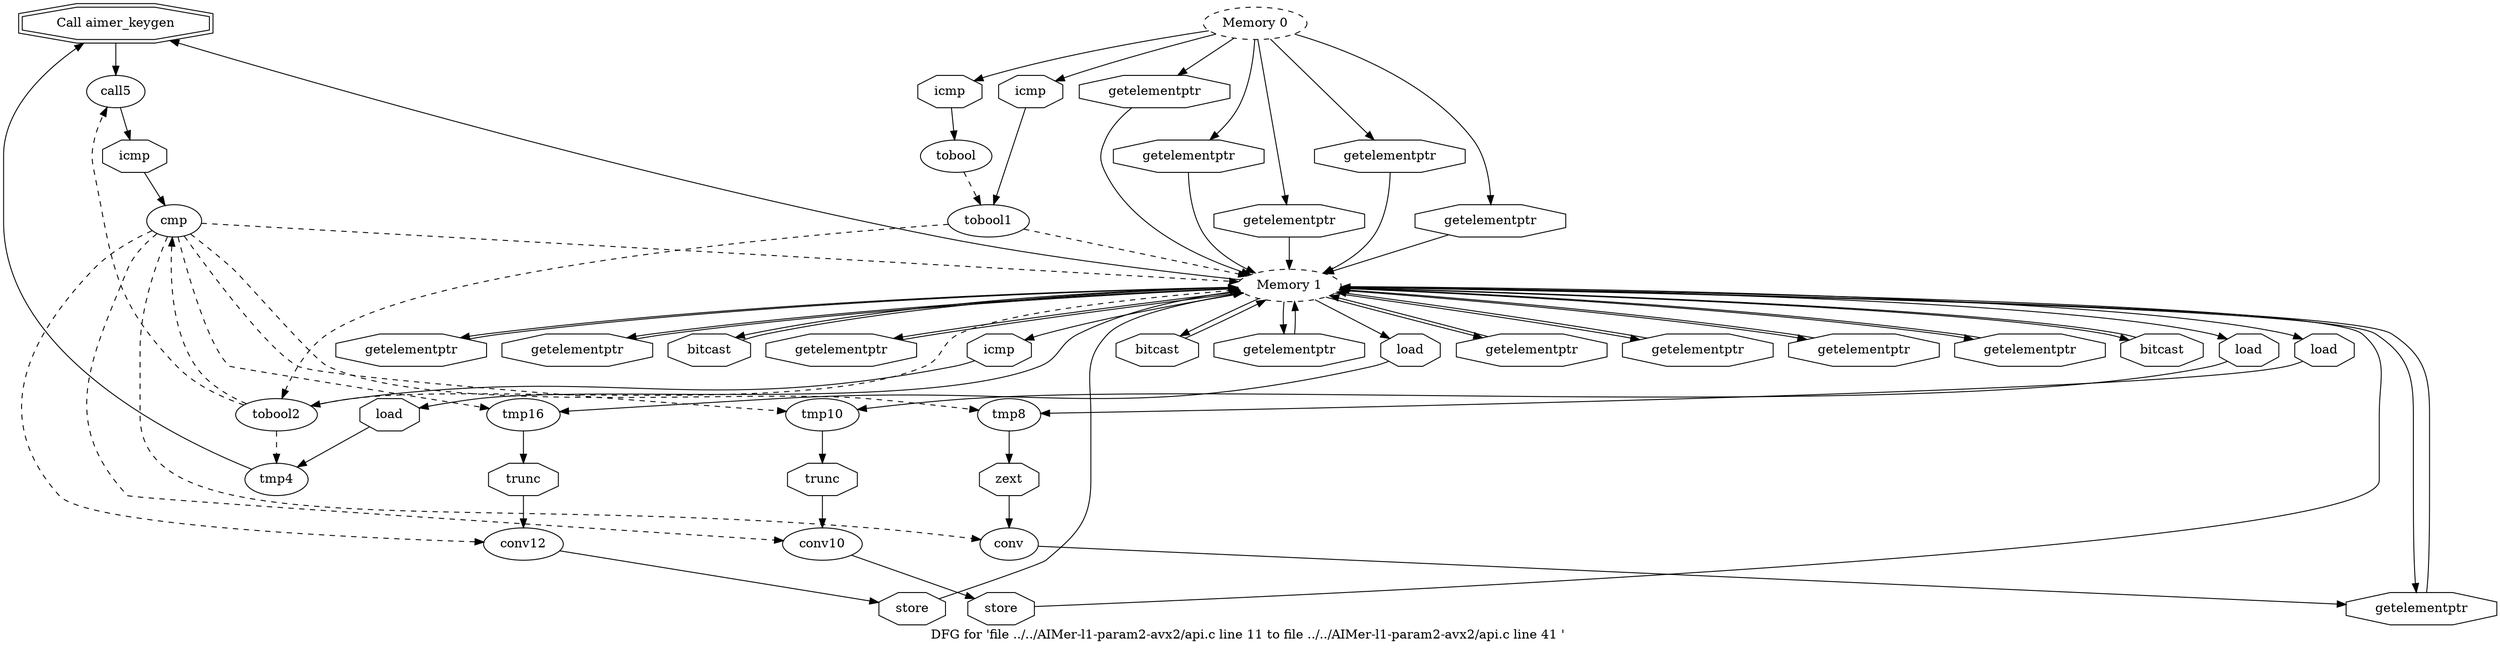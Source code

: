 digraph "DFG for 'file ../../AIMer-l1-param2-avx2/api.c line 11 to file ../../AIMer-l1-param2-avx2/api.c line 41 '  "{
label="DFG for 'file ../../AIMer-l1-param2-avx2/api.c line 11 to file ../../AIMer-l1-param2-avx2/api.c line 41 ' ";
node_442[shape=doubleoctagon,style=solid,label="Call aimer_keygen"]
node_441[shape=ellipse,style=solid,label="call5"]
"node_442"->"node_441"
node_449[shape=octagon,style=solid,label="icmp"]
"node_441"->"node_449"
node_440[shape=octagon,style=solid,label="load"]
node_439[shape=ellipse,style=solid,label="tmp4"]
"node_440"->"node_439"
"node_439"->"node_442"
node_438[shape=octagon,style=solid,label="getelementptr"]
node_459[shape=ellipse,style=dashed,label="Memory 1"]
"node_438"->"node_459"
node_437[shape=octagon,style=solid,label="icmp"]
node_436[shape=ellipse,style=solid,label="tobool2"]
"node_437"->"node_436"
"node_436"->"node_441" [style=dashed]
"node_436"->"node_439" [style=dashed]
"node_436"->"node_459" [style=dashed]
node_448[shape=ellipse,style=solid,label="cmp"]
"node_436"->"node_448" [style=dashed]
node_456[shape=octagon,style=solid,label="getelementptr"]
"node_456"->"node_459"
node_457[shape=ellipse,style=solid,label="tmp10"]
node_461[shape=octagon,style=solid,label="trunc"]
"node_457"->"node_461"
node_458[shape=octagon,style=solid,label="load"]
"node_458"->"node_457"
"node_459"->"node_442"
"node_459"->"node_440"
"node_459"->"node_438"
"node_459"->"node_437"
"node_459"->"node_456"
"node_459"->"node_458"
node_465[shape=octagon,style=solid,label="getelementptr"]
"node_459"->"node_465"
node_466[shape=octagon,style=solid,label="bitcast"]
"node_459"->"node_466"
node_467[shape=octagon,style=solid,label="getelementptr"]
"node_459"->"node_467"
node_469[shape=octagon,style=solid,label="load"]
"node_459"->"node_469"
node_475[shape=octagon,style=solid,label="getelementptr"]
"node_459"->"node_475"
node_476[shape=octagon,style=solid,label="bitcast"]
"node_459"->"node_476"
node_478[shape=octagon,style=solid,label="getelementptr"]
"node_459"->"node_478"
node_479[shape=octagon,style=solid,label="getelementptr"]
"node_459"->"node_479"
node_480[shape=octagon,style=solid,label="bitcast"]
"node_459"->"node_480"
node_450[shape=octagon,style=solid,label="getelementptr"]
"node_459"->"node_450"
node_451[shape=octagon,style=solid,label="getelementptr"]
"node_459"->"node_451"
node_453[shape=octagon,style=solid,label="load"]
"node_459"->"node_453"
node_460[shape=ellipse,style=solid,label="conv10"]
node_463[shape=octagon,style=solid,label="store"]
"node_460"->"node_463"
"node_461"->"node_460"
node_462[shape=octagon,style=solid,label="getelementptr"]
"node_462"->"node_459"
"node_463"->"node_459"
node_464[shape=octagon,style=solid,label="getelementptr"]
"node_464"->"node_459"
"node_465"->"node_459"
"node_466"->"node_459"
"node_467"->"node_459"
node_468[shape=ellipse,style=solid,label="tmp16"]
node_471[shape=octagon,style=solid,label="trunc"]
"node_468"->"node_471"
"node_469"->"node_468"
node_470[shape=ellipse,style=solid,label="conv12"]
node_473[shape=octagon,style=solid,label="store"]
"node_470"->"node_473"
"node_471"->"node_470"
node_472[shape=octagon,style=solid,label="getelementptr"]
"node_472"->"node_459"
"node_473"->"node_459"
node_474[shape=octagon,style=solid,label="getelementptr"]
"node_474"->"node_459"
"node_475"->"node_459"
"node_476"->"node_459"
node_477[shape=octagon,style=solid,label="getelementptr"]
"node_477"->"node_459"
"node_478"->"node_459"
"node_479"->"node_459"
"node_480"->"node_459"
node_443[shape=ellipse,style=solid,label="tobool"]
node_446[shape=ellipse,style=solid,label="tobool1"]
"node_443"->"node_446" [style=dashed]
node_444[shape=octagon,style=solid,label="icmp"]
"node_444"->"node_443"
node_445[shape=ellipse,style=dashed,label="Memory 0"]
"node_445"->"node_462"
"node_445"->"node_464"
"node_445"->"node_472"
"node_445"->"node_474"
"node_445"->"node_477"
"node_445"->"node_444"
node_447[shape=octagon,style=solid,label="icmp"]
"node_445"->"node_447"
"node_446"->"node_436" [style=dashed]
"node_446"->"node_459" [style=dashed]
"node_447"->"node_446"
"node_448"->"node_457" [style=dashed]
"node_448"->"node_459" [style=dashed]
"node_448"->"node_460" [style=dashed]
"node_448"->"node_468" [style=dashed]
"node_448"->"node_470" [style=dashed]
node_452[shape=ellipse,style=solid,label="tmp8"]
"node_448"->"node_452" [style=dashed]
node_454[shape=ellipse,style=solid,label="conv"]
"node_448"->"node_454" [style=dashed]
"node_449"->"node_448"
"node_450"->"node_459"
"node_451"->"node_459"
node_455[shape=octagon,style=solid,label="zext"]
"node_452"->"node_455"
"node_453"->"node_452"
"node_454"->"node_478"
"node_455"->"node_454"
}


